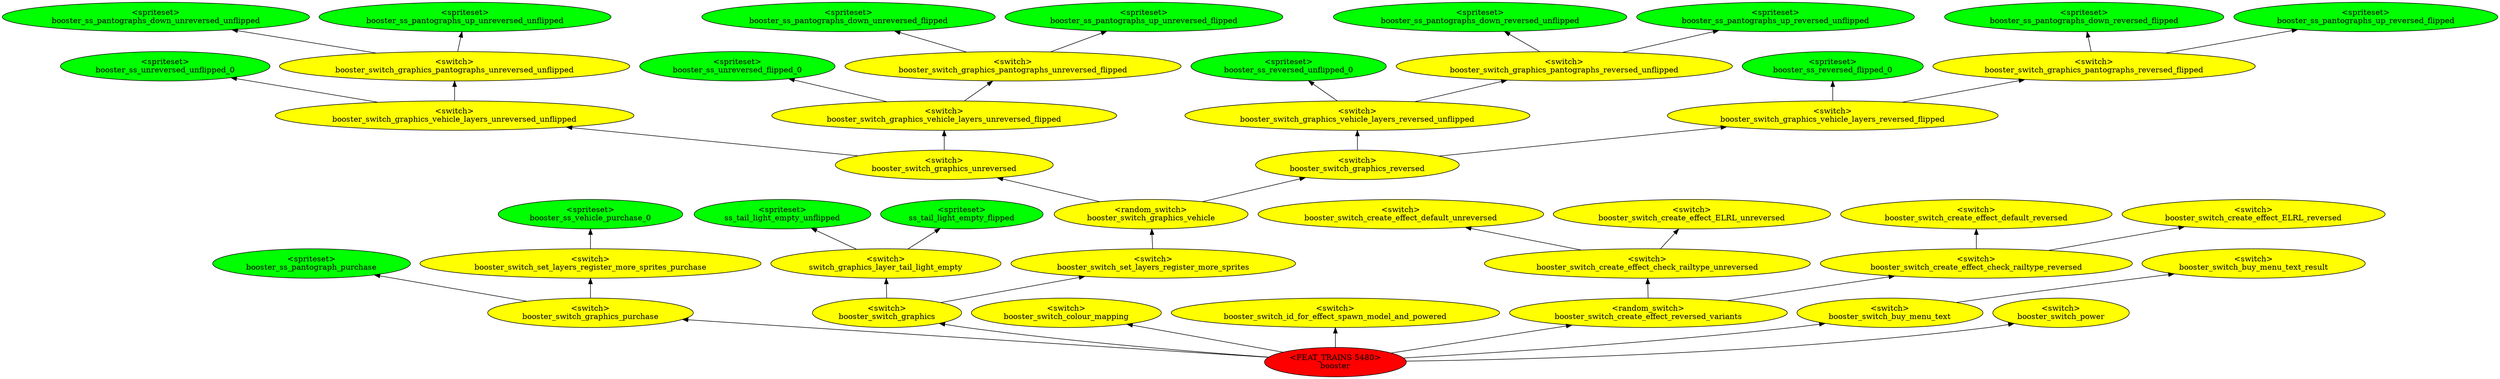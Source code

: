 digraph {
rankdir="BT"
ss_tail_light_empty_unflipped [fillcolor=green style="filled" label="<spriteset>\nss_tail_light_empty_unflipped"]
ss_tail_light_empty_flipped [fillcolor=green style="filled" label="<spriteset>\nss_tail_light_empty_flipped"]
switch_graphics_layer_tail_light_empty [fillcolor=yellow style="filled" label="<switch>\nswitch_graphics_layer_tail_light_empty"]
booster_ss_unreversed_unflipped_0 [fillcolor=green style="filled" label="<spriteset>\nbooster_ss_unreversed_unflipped_0"]
booster_ss_pantographs_down_unreversed_unflipped [fillcolor=green style="filled" label="<spriteset>\nbooster_ss_pantographs_down_unreversed_unflipped"]
booster_ss_pantographs_up_unreversed_unflipped [fillcolor=green style="filled" label="<spriteset>\nbooster_ss_pantographs_up_unreversed_unflipped"]
booster_switch_graphics_pantographs_unreversed_unflipped [fillcolor=yellow style="filled" label="<switch>\nbooster_switch_graphics_pantographs_unreversed_unflipped"]
booster_switch_graphics_vehicle_layers_unreversed_unflipped [fillcolor=yellow style="filled" label="<switch>\nbooster_switch_graphics_vehicle_layers_unreversed_unflipped"]
booster_ss_unreversed_flipped_0 [fillcolor=green style="filled" label="<spriteset>\nbooster_ss_unreversed_flipped_0"]
booster_ss_pantographs_down_unreversed_flipped [fillcolor=green style="filled" label="<spriteset>\nbooster_ss_pantographs_down_unreversed_flipped"]
booster_ss_pantographs_up_unreversed_flipped [fillcolor=green style="filled" label="<spriteset>\nbooster_ss_pantographs_up_unreversed_flipped"]
booster_switch_graphics_pantographs_unreversed_flipped [fillcolor=yellow style="filled" label="<switch>\nbooster_switch_graphics_pantographs_unreversed_flipped"]
booster_switch_graphics_vehicle_layers_unreversed_flipped [fillcolor=yellow style="filled" label="<switch>\nbooster_switch_graphics_vehicle_layers_unreversed_flipped"]
booster_switch_graphics_unreversed [fillcolor=yellow style="filled" label="<switch>\nbooster_switch_graphics_unreversed"]
booster_ss_reversed_unflipped_0 [fillcolor=green style="filled" label="<spriteset>\nbooster_ss_reversed_unflipped_0"]
booster_ss_pantographs_down_reversed_unflipped [fillcolor=green style="filled" label="<spriteset>\nbooster_ss_pantographs_down_reversed_unflipped"]
booster_ss_pantographs_up_reversed_unflipped [fillcolor=green style="filled" label="<spriteset>\nbooster_ss_pantographs_up_reversed_unflipped"]
booster_switch_graphics_pantographs_reversed_unflipped [fillcolor=yellow style="filled" label="<switch>\nbooster_switch_graphics_pantographs_reversed_unflipped"]
booster_switch_graphics_vehicle_layers_reversed_unflipped [fillcolor=yellow style="filled" label="<switch>\nbooster_switch_graphics_vehicle_layers_reversed_unflipped"]
booster_ss_reversed_flipped_0 [fillcolor=green style="filled" label="<spriteset>\nbooster_ss_reversed_flipped_0"]
booster_ss_pantographs_down_reversed_flipped [fillcolor=green style="filled" label="<spriteset>\nbooster_ss_pantographs_down_reversed_flipped"]
booster_ss_pantographs_up_reversed_flipped [fillcolor=green style="filled" label="<spriteset>\nbooster_ss_pantographs_up_reversed_flipped"]
booster_switch_graphics_pantographs_reversed_flipped [fillcolor=yellow style="filled" label="<switch>\nbooster_switch_graphics_pantographs_reversed_flipped"]
booster_switch_graphics_vehicle_layers_reversed_flipped [fillcolor=yellow style="filled" label="<switch>\nbooster_switch_graphics_vehicle_layers_reversed_flipped"]
booster_switch_graphics_reversed [fillcolor=yellow style="filled" label="<switch>\nbooster_switch_graphics_reversed"]
booster_switch_graphics_vehicle [fillcolor=yellow style="filled" label="<random_switch>\nbooster_switch_graphics_vehicle"]
booster_ss_vehicle_purchase_0 [fillcolor=green style="filled" label="<spriteset>\nbooster_ss_vehicle_purchase_0"]
booster_ss_pantograph_purchase [fillcolor=green style="filled" label="<spriteset>\nbooster_ss_pantograph_purchase"]
booster_switch_set_layers_register_more_sprites_purchase [fillcolor=yellow style="filled" label="<switch>\nbooster_switch_set_layers_register_more_sprites_purchase"]
booster_switch_graphics_purchase [fillcolor=yellow style="filled" label="<switch>\nbooster_switch_graphics_purchase"]
booster_switch_set_layers_register_more_sprites [fillcolor=yellow style="filled" label="<switch>\nbooster_switch_set_layers_register_more_sprites"]
booster_switch_graphics [fillcolor=yellow style="filled" label="<switch>\nbooster_switch_graphics"]
booster_switch_colour_mapping [fillcolor=yellow style="filled" label="<switch>\nbooster_switch_colour_mapping"]
booster_switch_id_for_effect_spawn_model_and_powered [fillcolor=yellow style="filled" label="<switch>\nbooster_switch_id_for_effect_spawn_model_and_powered"]
booster_switch_create_effect_default_unreversed [fillcolor=yellow style="filled" label="<switch>\nbooster_switch_create_effect_default_unreversed"]
booster_switch_create_effect_ELRL_unreversed [fillcolor=yellow style="filled" label="<switch>\nbooster_switch_create_effect_ELRL_unreversed"]
booster_switch_create_effect_check_railtype_unreversed [fillcolor=yellow style="filled" label="<switch>\nbooster_switch_create_effect_check_railtype_unreversed"]
booster_switch_create_effect_default_reversed [fillcolor=yellow style="filled" label="<switch>\nbooster_switch_create_effect_default_reversed"]
booster_switch_create_effect_ELRL_reversed [fillcolor=yellow style="filled" label="<switch>\nbooster_switch_create_effect_ELRL_reversed"]
booster_switch_create_effect_check_railtype_reversed [fillcolor=yellow style="filled" label="<switch>\nbooster_switch_create_effect_check_railtype_reversed"]
booster_switch_create_effect_reversed_variants [fillcolor=yellow style="filled" label="<random_switch>\nbooster_switch_create_effect_reversed_variants"]
booster_switch_buy_menu_text_result [fillcolor=yellow style="filled" label="<switch>\nbooster_switch_buy_menu_text_result"]
booster_switch_buy_menu_text [fillcolor=yellow style="filled" label="<switch>\nbooster_switch_buy_menu_text"]
booster_switch_power [fillcolor=yellow style="filled" label="<switch>\nbooster_switch_power"]
booster [fillcolor=red style="filled" label="<FEAT_TRAINS 5480>\nbooster"]
booster->booster_switch_id_for_effect_spawn_model_and_powered
booster_switch_graphics_vehicle_layers_unreversed_flipped->booster_switch_graphics_pantographs_unreversed_flipped
booster->booster_switch_create_effect_reversed_variants
booster_switch_graphics->booster_switch_set_layers_register_more_sprites
booster_switch_create_effect_reversed_variants->booster_switch_create_effect_check_railtype_unreversed
booster_switch_graphics_unreversed->booster_switch_graphics_vehicle_layers_unreversed_unflipped
booster_switch_graphics_vehicle_layers_unreversed_unflipped->booster_switch_graphics_pantographs_unreversed_unflipped
booster_switch_graphics_vehicle_layers_unreversed_unflipped->booster_ss_unreversed_unflipped_0
booster_switch_graphics_vehicle->booster_switch_graphics_unreversed
switch_graphics_layer_tail_light_empty->ss_tail_light_empty_flipped
booster_switch_graphics->switch_graphics_layer_tail_light_empty
booster->booster_switch_graphics_purchase
booster->booster_switch_buy_menu_text
booster_switch_graphics_vehicle_layers_reversed_unflipped->booster_switch_graphics_pantographs_reversed_unflipped
booster_switch_graphics_vehicle->booster_switch_graphics_reversed
booster->booster_switch_graphics
booster->booster_switch_power
booster_switch_graphics_pantographs_reversed_unflipped->booster_ss_pantographs_up_reversed_unflipped
booster->booster_switch_colour_mapping
booster_switch_graphics_pantographs_unreversed_flipped->booster_ss_pantographs_down_unreversed_flipped
booster_switch_create_effect_check_railtype_unreversed->booster_switch_create_effect_default_unreversed
booster_switch_graphics_pantographs_unreversed_flipped->booster_ss_pantographs_up_unreversed_flipped
booster_switch_graphics_vehicle_layers_reversed_flipped->booster_ss_reversed_flipped_0
booster_switch_graphics_reversed->booster_switch_graphics_vehicle_layers_reversed_flipped
booster_switch_graphics_pantographs_reversed_flipped->booster_ss_pantographs_up_reversed_flipped
booster_switch_create_effect_check_railtype_reversed->booster_switch_create_effect_default_reversed
booster_switch_graphics_pantographs_unreversed_unflipped->booster_ss_pantographs_up_unreversed_unflipped
booster_switch_graphics_pantographs_reversed_unflipped->booster_ss_pantographs_down_reversed_unflipped
booster_switch_create_effect_reversed_variants->booster_switch_create_effect_check_railtype_reversed
booster_switch_graphics_reversed->booster_switch_graphics_vehicle_layers_reversed_unflipped
booster_switch_create_effect_check_railtype_reversed->booster_switch_create_effect_ELRL_reversed
booster_switch_set_layers_register_more_sprites->booster_switch_graphics_vehicle
booster_switch_graphics_pantographs_reversed_flipped->booster_ss_pantographs_down_reversed_flipped
switch_graphics_layer_tail_light_empty->ss_tail_light_empty_unflipped
booster_switch_graphics_purchase->booster_ss_pantograph_purchase
booster_switch_graphics_unreversed->booster_switch_graphics_vehicle_layers_unreversed_flipped
booster_switch_graphics_vehicle_layers_reversed_flipped->booster_switch_graphics_pantographs_reversed_flipped
booster_switch_buy_menu_text->booster_switch_buy_menu_text_result
booster_switch_create_effect_check_railtype_unreversed->booster_switch_create_effect_ELRL_unreversed
booster_switch_graphics_vehicle_layers_unreversed_flipped->booster_ss_unreversed_flipped_0
booster_switch_set_layers_register_more_sprites_purchase->booster_ss_vehicle_purchase_0
booster_switch_graphics_vehicle_layers_reversed_unflipped->booster_ss_reversed_unflipped_0
booster_switch_graphics_pantographs_unreversed_unflipped->booster_ss_pantographs_down_unreversed_unflipped
booster_switch_graphics_purchase->booster_switch_set_layers_register_more_sprites_purchase
}
